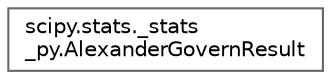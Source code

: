 digraph "Graphical Class Hierarchy"
{
 // LATEX_PDF_SIZE
  bgcolor="transparent";
  edge [fontname=Helvetica,fontsize=10,labelfontname=Helvetica,labelfontsize=10];
  node [fontname=Helvetica,fontsize=10,shape=box,height=0.2,width=0.4];
  rankdir="LR";
  Node0 [id="Node000000",label="scipy.stats._stats\l_py.AlexanderGovernResult",height=0.2,width=0.4,color="grey40", fillcolor="white", style="filled",URL="$d0/d5e/classscipy_1_1stats_1_1__stats__py_1_1AlexanderGovernResult.html",tooltip=" "];
}
